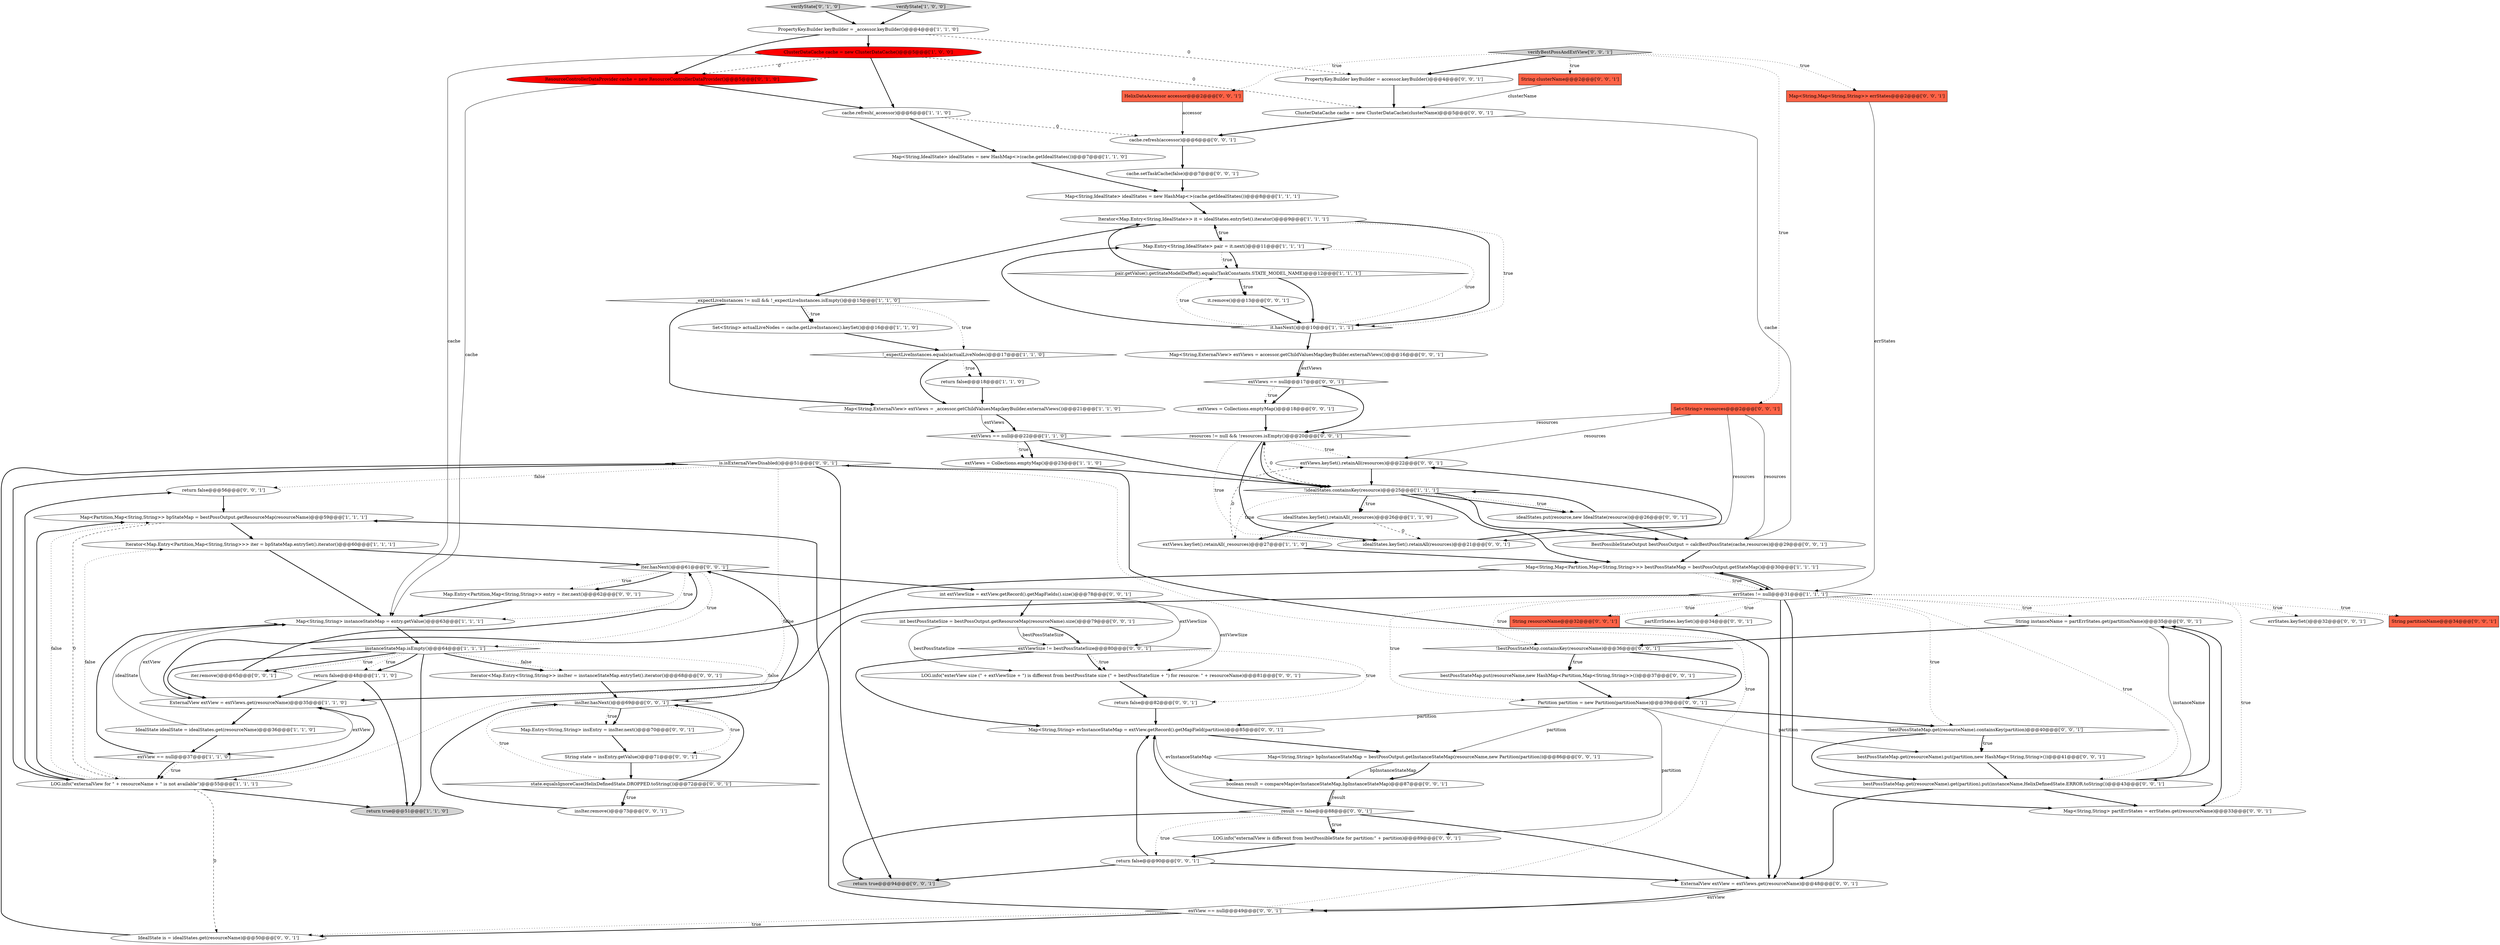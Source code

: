 digraph {
46 [style = filled, label = "return true@@@94@@@['0', '0', '1']", fillcolor = lightgray, shape = ellipse image = "AAA0AAABBB3BBB"];
15 [style = filled, label = "extView == null@@@37@@@['1', '1', '0']", fillcolor = white, shape = diamond image = "AAA0AAABBB1BBB"];
83 [style = filled, label = "cache.setTaskCache(false)@@@7@@@['0', '0', '1']", fillcolor = white, shape = ellipse image = "AAA0AAABBB3BBB"];
8 [style = filled, label = "PropertyKey.Builder keyBuilder = _accessor.keyBuilder()@@@4@@@['1', '1', '0']", fillcolor = white, shape = ellipse image = "AAA0AAABBB1BBB"];
29 [style = filled, label = "Map<String,IdealState> idealStates = new HashMap<>(cache.getIdealStates())@@@7@@@['1', '1', '0']", fillcolor = white, shape = ellipse image = "AAA0AAABBB1BBB"];
33 [style = filled, label = "ResourceControllerDataProvider cache = new ResourceControllerDataProvider()@@@5@@@['0', '1', '0']", fillcolor = red, shape = ellipse image = "AAA1AAABBB2BBB"];
20 [style = filled, label = "Iterator<Map.Entry<String,IdealState>> it = idealStates.entrySet().iterator()@@@9@@@['1', '1', '1']", fillcolor = white, shape = ellipse image = "AAA0AAABBB1BBB"];
43 [style = filled, label = "Iterator<Map.Entry<String,String>> insIter = instanceStateMap.entrySet().iterator()@@@68@@@['0', '0', '1']", fillcolor = white, shape = ellipse image = "AAA0AAABBB3BBB"];
23 [style = filled, label = "extViews == null@@@22@@@['1', '1', '0']", fillcolor = white, shape = diamond image = "AAA0AAABBB1BBB"];
47 [style = filled, label = "String instanceName = partErrStates.get(partitionName)@@@35@@@['0', '0', '1']", fillcolor = white, shape = ellipse image = "AAA0AAABBB3BBB"];
76 [style = filled, label = "Map<String,String> partErrStates = errStates.get(resourceName)@@@33@@@['0', '0', '1']", fillcolor = white, shape = ellipse image = "AAA0AAABBB3BBB"];
36 [style = filled, label = "return false@@@82@@@['0', '0', '1']", fillcolor = white, shape = ellipse image = "AAA0AAABBB3BBB"];
18 [style = filled, label = "Map<Partition,Map<String,String>> bpStateMap = bestPossOutput.getResourceMap(resourceName)@@@59@@@['1', '1', '1']", fillcolor = white, shape = ellipse image = "AAA0AAABBB1BBB"];
54 [style = filled, label = "return false@@@56@@@['0', '0', '1']", fillcolor = white, shape = ellipse image = "AAA0AAABBB3BBB"];
53 [style = filled, label = "bestPossStateMap.get(resourceName).put(partition,new HashMap<String,String>())@@@41@@@['0', '0', '1']", fillcolor = white, shape = ellipse image = "AAA0AAABBB3BBB"];
68 [style = filled, label = "extViews.keySet().retainAll(resources)@@@22@@@['0', '0', '1']", fillcolor = white, shape = ellipse image = "AAA0AAABBB3BBB"];
55 [style = filled, label = "extViews == null@@@17@@@['0', '0', '1']", fillcolor = white, shape = diamond image = "AAA0AAABBB3BBB"];
52 [style = filled, label = "iter.hasNext()@@@61@@@['0', '0', '1']", fillcolor = white, shape = diamond image = "AAA0AAABBB3BBB"];
25 [style = filled, label = "Set<String> actualLiveNodes = cache.getLiveInstances().keySet()@@@16@@@['1', '1', '0']", fillcolor = white, shape = ellipse image = "AAA0AAABBB1BBB"];
1 [style = filled, label = "return true@@@51@@@['1', '1', '0']", fillcolor = lightgray, shape = ellipse image = "AAA0AAABBB1BBB"];
44 [style = filled, label = "int extViewSize = extView.getRecord().getMapFields().size()@@@78@@@['0', '0', '1']", fillcolor = white, shape = ellipse image = "AAA0AAABBB3BBB"];
78 [style = filled, label = "idealStates.put(resource,new IdealState(resource))@@@26@@@['0', '0', '1']", fillcolor = white, shape = ellipse image = "AAA0AAABBB3BBB"];
72 [style = filled, label = "HelixDataAccessor accessor@@@2@@@['0', '0', '1']", fillcolor = tomato, shape = box image = "AAA0AAABBB3BBB"];
89 [style = filled, label = "is.isExternalViewDisabled()@@@51@@@['0', '0', '1']", fillcolor = white, shape = diamond image = "AAA0AAABBB3BBB"];
41 [style = filled, label = "PropertyKey.Builder keyBuilder = accessor.keyBuilder()@@@4@@@['0', '0', '1']", fillcolor = white, shape = ellipse image = "AAA0AAABBB3BBB"];
85 [style = filled, label = "extViewSize != bestPossStateSize@@@80@@@['0', '0', '1']", fillcolor = white, shape = diamond image = "AAA0AAABBB3BBB"];
4 [style = filled, label = "Iterator<Map.Entry<Partition,Map<String,String>>> iter = bpStateMap.entrySet().iterator()@@@60@@@['1', '1', '1']", fillcolor = white, shape = ellipse image = "AAA0AAABBB1BBB"];
21 [style = filled, label = "return false@@@18@@@['1', '1', '0']", fillcolor = white, shape = ellipse image = "AAA0AAABBB1BBB"];
50 [style = filled, label = "Map<String,Map<String,String>> errStates@@@2@@@['0', '0', '1']", fillcolor = tomato, shape = box image = "AAA0AAABBB3BBB"];
40 [style = filled, label = "IdealState is = idealStates.get(resourceName)@@@50@@@['0', '0', '1']", fillcolor = white, shape = ellipse image = "AAA0AAABBB3BBB"];
24 [style = filled, label = "extViews.keySet().retainAll(_resources)@@@27@@@['1', '1', '0']", fillcolor = white, shape = ellipse image = "AAA0AAABBB1BBB"];
70 [style = filled, label = "verifyBestPossAndExtView['0', '0', '1']", fillcolor = lightgray, shape = diamond image = "AAA0AAABBB3BBB"];
56 [style = filled, label = "Map.Entry<Partition,Map<String,String>> entry = iter.next()@@@62@@@['0', '0', '1']", fillcolor = white, shape = ellipse image = "AAA0AAABBB3BBB"];
87 [style = filled, label = "Map<String,ExternalView> extViews = accessor.getChildValuesMap(keyBuilder.externalViews())@@@16@@@['0', '0', '1']", fillcolor = white, shape = ellipse image = "AAA0AAABBB3BBB"];
5 [style = filled, label = "pair.getValue().getStateModelDefRef().equals(TaskConstants.STATE_MODEL_NAME)@@@12@@@['1', '1', '1']", fillcolor = white, shape = diamond image = "AAA0AAABBB1BBB"];
59 [style = filled, label = "LOG.info(\"externalView is different from bestPossibleState for partition:\" + partition)@@@89@@@['0', '0', '1']", fillcolor = white, shape = ellipse image = "AAA0AAABBB3BBB"];
86 [style = filled, label = "insIter.hasNext()@@@69@@@['0', '0', '1']", fillcolor = white, shape = diamond image = "AAA0AAABBB3BBB"];
22 [style = filled, label = "extViews = Collections.emptyMap()@@@23@@@['1', '1', '0']", fillcolor = white, shape = ellipse image = "AAA0AAABBB1BBB"];
35 [style = filled, label = "result == false@@@88@@@['0', '0', '1']", fillcolor = white, shape = diamond image = "AAA0AAABBB3BBB"];
48 [style = filled, label = "String state = insEntry.getValue()@@@71@@@['0', '0', '1']", fillcolor = white, shape = ellipse image = "AAA0AAABBB3BBB"];
37 [style = filled, label = "return false@@@90@@@['0', '0', '1']", fillcolor = white, shape = ellipse image = "AAA0AAABBB3BBB"];
16 [style = filled, label = "cache.refresh(_accessor)@@@6@@@['1', '1', '0']", fillcolor = white, shape = ellipse image = "AAA0AAABBB1BBB"];
49 [style = filled, label = "Map<String,String> bpInstanceStateMap = bestPossOutput.getInstanceStateMap(resourceName,new Partition(partition))@@@86@@@['0', '0', '1']", fillcolor = white, shape = ellipse image = "AAA0AAABBB3BBB"];
57 [style = filled, label = "resources != null && !resources.isEmpty()@@@20@@@['0', '0', '1']", fillcolor = white, shape = diamond image = "AAA0AAABBB3BBB"];
61 [style = filled, label = "errStates.keySet()@@@32@@@['0', '0', '1']", fillcolor = white, shape = ellipse image = "AAA0AAABBB3BBB"];
32 [style = filled, label = "verifyState['0', '1', '0']", fillcolor = lightgray, shape = diamond image = "AAA0AAABBB2BBB"];
45 [style = filled, label = "insIter.remove()@@@73@@@['0', '0', '1']", fillcolor = white, shape = ellipse image = "AAA0AAABBB3BBB"];
51 [style = filled, label = "extView == null@@@49@@@['0', '0', '1']", fillcolor = white, shape = diamond image = "AAA0AAABBB3BBB"];
63 [style = filled, label = "extViews = Collections.emptyMap()@@@18@@@['0', '0', '1']", fillcolor = white, shape = ellipse image = "AAA0AAABBB3BBB"];
28 [style = filled, label = "ClusterDataCache cache = new ClusterDataCache()@@@5@@@['1', '0', '0']", fillcolor = red, shape = ellipse image = "AAA1AAABBB1BBB"];
62 [style = filled, label = "iter.remove()@@@65@@@['0', '0', '1']", fillcolor = white, shape = ellipse image = "AAA0AAABBB3BBB"];
6 [style = filled, label = "!_expectLiveInstances.equals(actualLiveNodes)@@@17@@@['1', '1', '0']", fillcolor = white, shape = diamond image = "AAA0AAABBB1BBB"];
0 [style = filled, label = "IdealState idealState = idealStates.get(resourceName)@@@36@@@['1', '1', '0']", fillcolor = white, shape = ellipse image = "AAA0AAABBB1BBB"];
7 [style = filled, label = "Map.Entry<String,IdealState> pair = it.next()@@@11@@@['1', '1', '1']", fillcolor = white, shape = ellipse image = "AAA0AAABBB1BBB"];
58 [style = filled, label = "String partitionName@@@34@@@['0', '0', '1']", fillcolor = tomato, shape = box image = "AAA0AAABBB3BBB"];
73 [style = filled, label = "bestPossStateMap.put(resourceName,new HashMap<Partition,Map<String,String>>())@@@37@@@['0', '0', '1']", fillcolor = white, shape = ellipse image = "AAA0AAABBB3BBB"];
3 [style = filled, label = "return false@@@48@@@['1', '1', '0']", fillcolor = white, shape = ellipse image = "AAA0AAABBB1BBB"];
19 [style = filled, label = "it.hasNext()@@@10@@@['1', '1', '1']", fillcolor = white, shape = diamond image = "AAA0AAABBB1BBB"];
75 [style = filled, label = "!bestPossStateMap.get(resourceName).containsKey(partition)@@@40@@@['0', '0', '1']", fillcolor = white, shape = diamond image = "AAA0AAABBB3BBB"];
14 [style = filled, label = "_expectLiveInstances != null && !_expectLiveInstances.isEmpty()@@@15@@@['1', '1', '0']", fillcolor = white, shape = diamond image = "AAA0AAABBB1BBB"];
38 [style = filled, label = "int bestPossStateSize = bestPossOutput.getResourceMap(resourceName).size()@@@79@@@['0', '0', '1']", fillcolor = white, shape = ellipse image = "AAA0AAABBB3BBB"];
12 [style = filled, label = "verifyState['1', '0', '0']", fillcolor = lightgray, shape = diamond image = "AAA0AAABBB1BBB"];
11 [style = filled, label = "idealStates.keySet().retainAll(_resources)@@@26@@@['1', '1', '0']", fillcolor = white, shape = ellipse image = "AAA0AAABBB1BBB"];
60 [style = filled, label = "ExternalView extView = extViews.get(resourceName)@@@48@@@['0', '0', '1']", fillcolor = white, shape = ellipse image = "AAA0AAABBB3BBB"];
84 [style = filled, label = "idealStates.keySet().retainAll(resources)@@@21@@@['0', '0', '1']", fillcolor = white, shape = ellipse image = "AAA0AAABBB3BBB"];
64 [style = filled, label = "cache.refresh(accessor)@@@6@@@['0', '0', '1']", fillcolor = white, shape = ellipse image = "AAA0AAABBB3BBB"];
39 [style = filled, label = "Map.Entry<String,String> insEntry = insIter.next()@@@70@@@['0', '0', '1']", fillcolor = white, shape = ellipse image = "AAA0AAABBB3BBB"];
71 [style = filled, label = "String clusterName@@@2@@@['0', '0', '1']", fillcolor = tomato, shape = box image = "AAA0AAABBB3BBB"];
10 [style = filled, label = "Map<String,String> instanceStateMap = entry.getValue()@@@63@@@['1', '1', '1']", fillcolor = white, shape = ellipse image = "AAA0AAABBB1BBB"];
9 [style = filled, label = "Map<String,IdealState> idealStates = new HashMap<>(cache.getIdealStates())@@@8@@@['1', '1', '1']", fillcolor = white, shape = ellipse image = "AAA0AAABBB1BBB"];
69 [style = filled, label = "String resourceName@@@32@@@['0', '0', '1']", fillcolor = tomato, shape = box image = "AAA0AAABBB3BBB"];
27 [style = filled, label = "instanceStateMap.isEmpty()@@@64@@@['1', '1', '1']", fillcolor = white, shape = diamond image = "AAA0AAABBB1BBB"];
81 [style = filled, label = "partErrStates.keySet()@@@34@@@['0', '0', '1']", fillcolor = white, shape = ellipse image = "AAA0AAABBB3BBB"];
79 [style = filled, label = "ClusterDataCache cache = new ClusterDataCache(clusterName)@@@5@@@['0', '0', '1']", fillcolor = white, shape = ellipse image = "AAA0AAABBB3BBB"];
80 [style = filled, label = "BestPossibleStateOutput bestPossOutput = calcBestPossState(cache,resources)@@@29@@@['0', '0', '1']", fillcolor = white, shape = ellipse image = "AAA0AAABBB3BBB"];
17 [style = filled, label = "Map<String,ExternalView> extViews = _accessor.getChildValuesMap(keyBuilder.externalViews())@@@21@@@['1', '1', '0']", fillcolor = white, shape = ellipse image = "AAA0AAABBB1BBB"];
67 [style = filled, label = "!bestPossStateMap.containsKey(resourceName)@@@36@@@['0', '0', '1']", fillcolor = white, shape = diamond image = "AAA0AAABBB3BBB"];
34 [style = filled, label = "Set<String> resources@@@2@@@['0', '0', '1']", fillcolor = tomato, shape = box image = "AAA0AAABBB3BBB"];
2 [style = filled, label = "ExternalView extView = extViews.get(resourceName)@@@35@@@['1', '1', '0']", fillcolor = white, shape = ellipse image = "AAA0AAABBB1BBB"];
74 [style = filled, label = "LOG.info(\"exterView size (\" + extViewSize + \") is different from bestPossState size (\" + bestPossStateSize + \") for resource: \" + resourceName)@@@81@@@['0', '0', '1']", fillcolor = white, shape = ellipse image = "AAA0AAABBB3BBB"];
88 [style = filled, label = "Map<String,String> evInstanceStateMap = extView.getRecord().getMapField(partition)@@@85@@@['0', '0', '1']", fillcolor = white, shape = ellipse image = "AAA0AAABBB3BBB"];
26 [style = filled, label = "!idealStates.containsKey(resource)@@@25@@@['1', '1', '1']", fillcolor = white, shape = diamond image = "AAA0AAABBB1BBB"];
42 [style = filled, label = "state.equalsIgnoreCase(HelixDefinedState.DROPPED.toString())@@@72@@@['0', '0', '1']", fillcolor = white, shape = diamond image = "AAA0AAABBB3BBB"];
30 [style = filled, label = "errStates != null@@@31@@@['1', '1', '1']", fillcolor = white, shape = diamond image = "AAA0AAABBB1BBB"];
77 [style = filled, label = "bestPossStateMap.get(resourceName).get(partition).put(instanceName,HelixDefinedState.ERROR.toString())@@@43@@@['0', '0', '1']", fillcolor = white, shape = ellipse image = "AAA0AAABBB3BBB"];
65 [style = filled, label = "Partition partition = new Partition(partitionName)@@@39@@@['0', '0', '1']", fillcolor = white, shape = ellipse image = "AAA0AAABBB3BBB"];
82 [style = filled, label = "boolean result = compareMap(evInstanceStateMap,bpInstanceStateMap)@@@87@@@['0', '0', '1']", fillcolor = white, shape = ellipse image = "AAA0AAABBB3BBB"];
13 [style = filled, label = "Map<String,Map<Partition,Map<String,String>>> bestPossStateMap = bestPossOutput.getStateMap()@@@30@@@['1', '1', '1']", fillcolor = white, shape = ellipse image = "AAA0AAABBB1BBB"];
31 [style = filled, label = "LOG.info(\"externalView for \" + resourceName + \" is not available\")@@@55@@@['1', '1', '1']", fillcolor = white, shape = ellipse image = "AAA0AAABBB1BBB"];
66 [style = filled, label = "it.remove()@@@13@@@['0', '0', '1']", fillcolor = white, shape = ellipse image = "AAA0AAABBB3BBB"];
85->74 [style = dotted, label="true"];
30->75 [style = dotted, label="true"];
34->80 [style = solid, label="resources"];
52->44 [style = bold, label=""];
15->10 [style = bold, label=""];
14->25 [style = bold, label=""];
42->86 [style = bold, label=""];
30->13 [style = bold, label=""];
83->9 [style = bold, label=""];
73->65 [style = bold, label=""];
5->20 [style = bold, label=""];
23->22 [style = dotted, label="true"];
42->45 [style = bold, label=""];
75->53 [style = dotted, label="true"];
86->42 [style = dotted, label="true"];
15->31 [style = dotted, label="true"];
87->55 [style = solid, label="extViews"];
14->17 [style = bold, label=""];
31->40 [style = dashed, label="0"];
31->1 [style = bold, label=""];
44->85 [style = solid, label="extViewSize"];
25->6 [style = bold, label=""];
51->89 [style = dotted, label="true"];
5->66 [style = dotted, label="true"];
26->11 [style = bold, label=""];
0->15 [style = bold, label=""];
77->47 [style = bold, label=""];
55->63 [style = bold, label=""];
49->82 [style = solid, label="bpInstanceStateMap"];
55->57 [style = bold, label=""];
23->22 [style = bold, label=""];
38->85 [style = bold, label=""];
37->60 [style = bold, label=""];
86->52 [style = bold, label=""];
71->79 [style = solid, label="clusterName"];
57->68 [style = dotted, label="true"];
78->80 [style = bold, label=""];
26->24 [style = dotted, label="true"];
77->60 [style = bold, label=""];
75->77 [style = bold, label=""];
35->37 [style = dotted, label="true"];
89->46 [style = bold, label=""];
70->72 [style = dotted, label="true"];
27->2 [style = bold, label=""];
26->57 [style = dashed, label="0"];
30->81 [style = dotted, label="true"];
60->51 [style = bold, label=""];
8->28 [style = bold, label=""];
28->33 [style = dashed, label="0"];
33->16 [style = bold, label=""];
65->88 [style = solid, label="partition"];
11->84 [style = dashed, label="0"];
38->74 [style = solid, label="bestPossStateSize"];
16->29 [style = bold, label=""];
47->77 [style = solid, label="instanceName"];
31->4 [style = dotted, label="false"];
65->75 [style = bold, label=""];
76->47 [style = bold, label=""];
31->2 [style = bold, label=""];
20->14 [style = bold, label=""];
67->73 [style = bold, label=""];
40->89 [style = bold, label=""];
49->82 [style = bold, label=""];
70->71 [style = dotted, label="true"];
26->13 [style = bold, label=""];
44->38 [style = bold, label=""];
82->35 [style = solid, label="result"];
56->10 [style = bold, label=""];
2->10 [style = solid, label="extView"];
89->60 [style = bold, label=""];
33->10 [style = solid, label="cache"];
57->84 [style = dotted, label="true"];
7->5 [style = bold, label=""];
45->86 [style = bold, label=""];
37->46 [style = bold, label=""];
18->4 [style = bold, label=""];
3->2 [style = bold, label=""];
84->68 [style = bold, label=""];
15->31 [style = bold, label=""];
34->68 [style = solid, label="resources"];
85->88 [style = bold, label=""];
19->87 [style = bold, label=""];
14->25 [style = dotted, label="true"];
27->43 [style = dotted, label="false"];
51->18 [style = bold, label=""];
78->26 [style = bold, label=""];
20->19 [style = bold, label=""];
89->54 [style = dotted, label="false"];
42->45 [style = dotted, label="true"];
18->31 [style = dashed, label="0"];
30->69 [style = dotted, label="true"];
24->13 [style = bold, label=""];
68->26 [style = bold, label=""];
31->18 [style = dotted, label="false"];
6->17 [style = bold, label=""];
22->26 [style = bold, label=""];
4->10 [style = bold, label=""];
8->33 [style = bold, label=""];
60->51 [style = solid, label="extView"];
30->77 [style = dotted, label="true"];
88->82 [style = solid, label="evInstanceStateMap"];
86->48 [style = dotted, label="true"];
27->43 [style = bold, label=""];
30->58 [style = dotted, label="true"];
3->1 [style = bold, label=""];
79->80 [style = solid, label="cache"];
50->30 [style = solid, label="errStates"];
85->36 [style = dotted, label="true"];
34->84 [style = solid, label="resources"];
6->21 [style = bold, label=""];
27->62 [style = bold, label=""];
88->49 [style = bold, label=""];
57->26 [style = bold, label=""];
30->67 [style = dotted, label="true"];
35->88 [style = bold, label=""];
63->57 [style = bold, label=""];
9->20 [style = bold, label=""];
59->37 [style = bold, label=""];
65->49 [style = solid, label="partition"];
52->56 [style = dotted, label="true"];
7->20 [style = bold, label=""];
20->7 [style = dotted, label="true"];
89->31 [style = bold, label=""];
19->7 [style = dotted, label="true"];
11->24 [style = bold, label=""];
8->41 [style = dashed, label="0"];
66->19 [style = bold, label=""];
17->23 [style = bold, label=""];
35->59 [style = bold, label=""];
67->73 [style = dotted, label="true"];
27->86 [style = dotted, label="false"];
7->5 [style = dotted, label="true"];
28->79 [style = dashed, label="0"];
5->19 [style = bold, label=""];
51->40 [style = bold, label=""];
86->39 [style = dotted, label="true"];
36->88 [style = bold, label=""];
2->0 [style = bold, label=""];
32->8 [style = bold, label=""];
13->30 [style = dotted, label="true"];
34->57 [style = solid, label="resources"];
24->68 [style = dashed, label="0"];
12->8 [style = bold, label=""];
37->88 [style = bold, label=""];
19->5 [style = dotted, label="true"];
51->40 [style = dotted, label="true"];
89->31 [style = dotted, label="false"];
26->78 [style = bold, label=""];
20->19 [style = dotted, label="true"];
26->11 [style = dotted, label="true"];
6->21 [style = dotted, label="true"];
30->61 [style = dotted, label="true"];
35->60 [style = bold, label=""];
82->35 [style = bold, label=""];
30->65 [style = dotted, label="true"];
70->34 [style = dotted, label="true"];
72->64 [style = solid, label="accessor"];
53->77 [style = bold, label=""];
31->54 [style = bold, label=""];
13->2 [style = bold, label=""];
14->6 [style = dotted, label="true"];
85->74 [style = bold, label=""];
70->50 [style = dotted, label="true"];
27->1 [style = bold, label=""];
39->48 [style = bold, label=""];
65->53 [style = solid, label="partition"];
80->13 [style = bold, label=""];
26->78 [style = dotted, label="true"];
10->27 [style = bold, label=""];
62->52 [style = bold, label=""];
35->59 [style = dotted, label="true"];
29->9 [style = bold, label=""];
27->3 [style = bold, label=""];
26->80 [style = bold, label=""];
87->55 [style = bold, label=""];
23->26 [style = bold, label=""];
41->79 [style = bold, label=""];
30->76 [style = dotted, label="true"];
30->47 [style = dotted, label="true"];
74->36 [style = bold, label=""];
52->56 [style = bold, label=""];
31->18 [style = bold, label=""];
17->23 [style = solid, label="extViews"];
5->66 [style = bold, label=""];
13->30 [style = bold, label=""];
48->42 [style = bold, label=""];
67->65 [style = bold, label=""];
28->16 [style = bold, label=""];
38->85 [style = solid, label="bestPossStateSize"];
44->74 [style = solid, label="extViewSize"];
27->3 [style = dotted, label="true"];
52->27 [style = dotted, label="true"];
70->41 [style = bold, label=""];
54->18 [style = bold, label=""];
77->76 [style = bold, label=""];
4->52 [style = bold, label=""];
79->64 [style = bold, label=""];
43->86 [style = bold, label=""];
30->76 [style = bold, label=""];
28->10 [style = solid, label="cache"];
27->62 [style = dotted, label="true"];
0->10 [style = solid, label="idealState"];
65->59 [style = solid, label="partition"];
47->67 [style = bold, label=""];
64->83 [style = bold, label=""];
52->10 [style = dotted, label="true"];
30->2 [style = bold, label=""];
86->39 [style = bold, label=""];
2->15 [style = solid, label="extView"];
75->53 [style = bold, label=""];
19->7 [style = bold, label=""];
21->17 [style = bold, label=""];
57->84 [style = bold, label=""];
16->64 [style = dashed, label="0"];
55->63 [style = dotted, label="true"];
30->60 [style = bold, label=""];
35->46 [style = bold, label=""];
}
